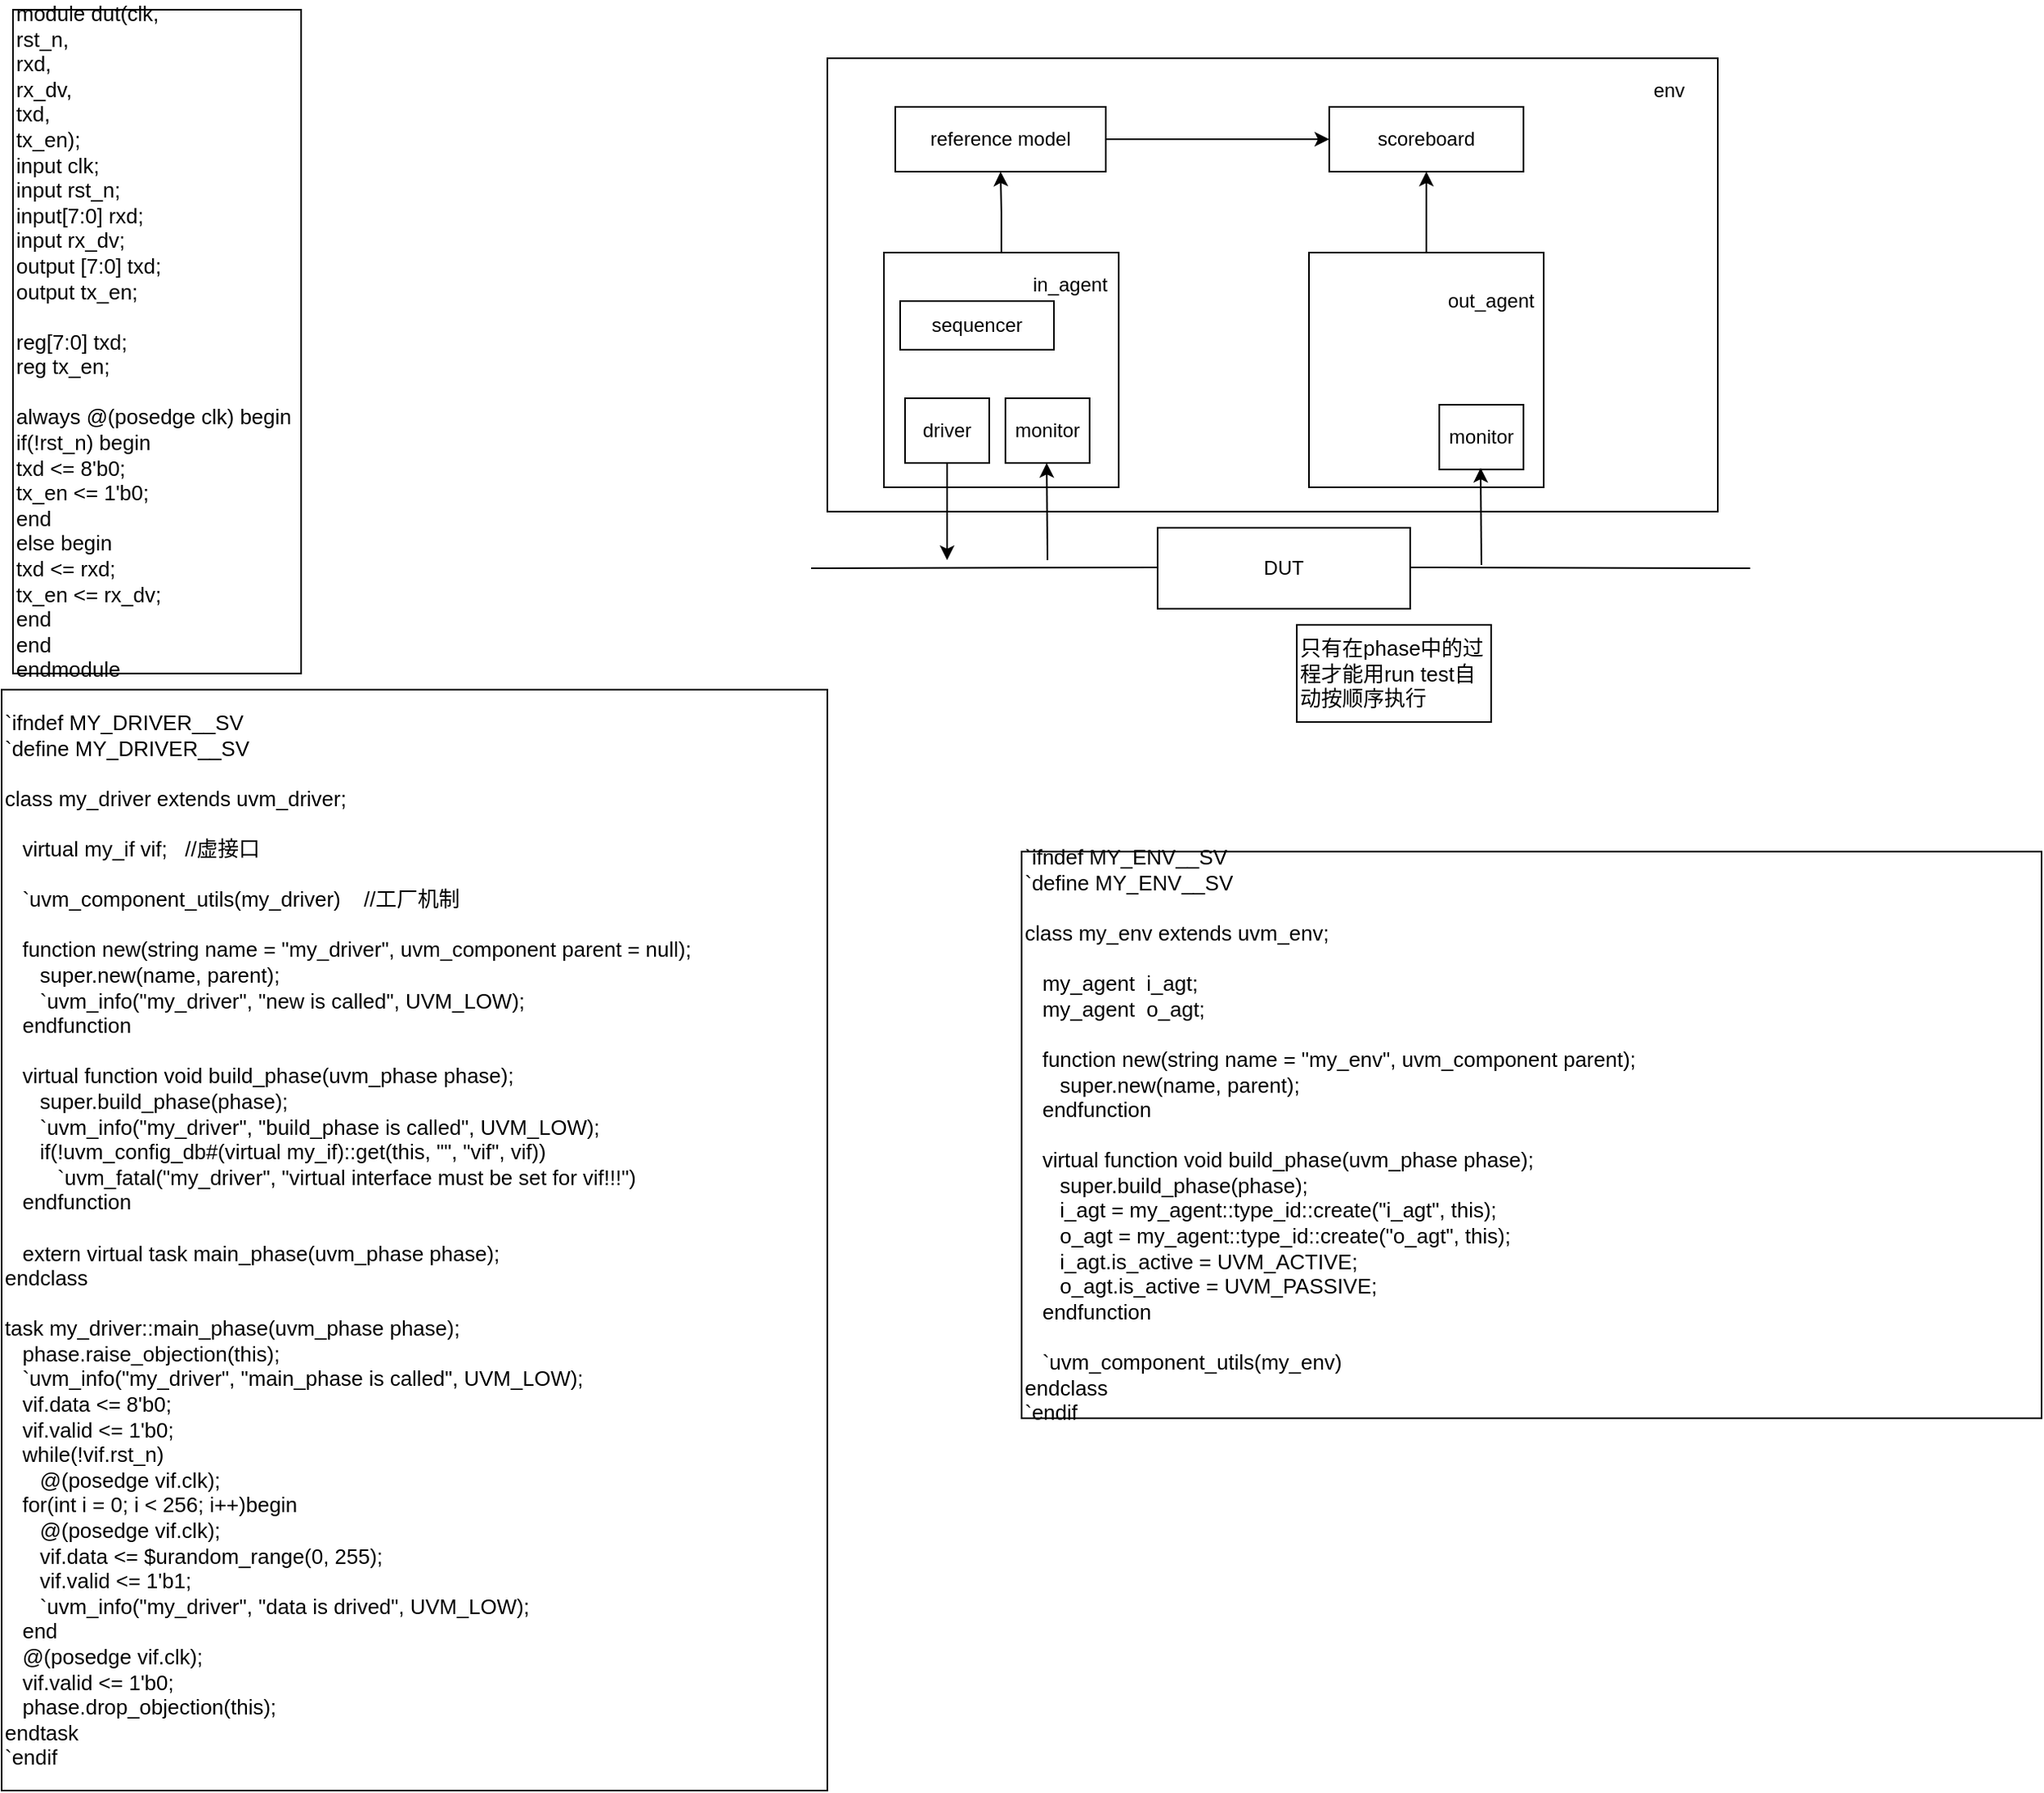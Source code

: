 <mxfile version="14.1.1" type="github">
  <diagram id="VvrQXZiGgJxXtHWpphrn" name="第 1 页">
    <mxGraphModel dx="1865" dy="524" grid="1" gridSize="10" guides="1" tooltips="1" connect="1" arrows="1" fold="1" page="1" pageScale="1" pageWidth="827" pageHeight="1169" math="0" shadow="0">
      <root>
        <mxCell id="0" />
        <mxCell id="1" parent="0" />
        <mxCell id="lT9_1T-F9tKFjYY36Jcc-4" value="" style="rounded=0;whiteSpace=wrap;html=1;" parent="1" vertex="1">
          <mxGeometry x="90" y="40" width="550" height="280" as="geometry" />
        </mxCell>
        <mxCell id="lT9_1T-F9tKFjYY36Jcc-1" value="DUT" style="rounded=0;whiteSpace=wrap;html=1;" parent="1" vertex="1">
          <mxGeometry x="294" y="330" width="156" height="50" as="geometry" />
        </mxCell>
        <mxCell id="lT9_1T-F9tKFjYY36Jcc-2" value="" style="endArrow=none;html=1;" parent="1" edge="1">
          <mxGeometry width="50" height="50" relative="1" as="geometry">
            <mxPoint x="80" y="355" as="sourcePoint" />
            <mxPoint x="294" y="354.5" as="targetPoint" />
          </mxGeometry>
        </mxCell>
        <mxCell id="lT9_1T-F9tKFjYY36Jcc-3" value="" style="endArrow=none;html=1;" parent="1" edge="1">
          <mxGeometry width="50" height="50" relative="1" as="geometry">
            <mxPoint x="450" y="354.5" as="sourcePoint" />
            <mxPoint x="660" y="355" as="targetPoint" />
          </mxGeometry>
        </mxCell>
        <mxCell id="lT9_1T-F9tKFjYY36Jcc-5" value="env" style="text;html=1;strokeColor=none;fillColor=none;align=center;verticalAlign=middle;whiteSpace=wrap;rounded=0;" parent="1" vertex="1">
          <mxGeometry x="590" y="50" width="40" height="20" as="geometry" />
        </mxCell>
        <mxCell id="lT9_1T-F9tKFjYY36Jcc-26" style="edgeStyle=orthogonalEdgeStyle;rounded=0;orthogonalLoop=1;jettySize=auto;html=1;entryX=0;entryY=0.5;entryDx=0;entryDy=0;" parent="1" source="lT9_1T-F9tKFjYY36Jcc-6" target="lT9_1T-F9tKFjYY36Jcc-14" edge="1">
          <mxGeometry relative="1" as="geometry" />
        </mxCell>
        <mxCell id="lT9_1T-F9tKFjYY36Jcc-6" value="reference model" style="rounded=0;whiteSpace=wrap;html=1;" parent="1" vertex="1">
          <mxGeometry x="132" y="70" width="130" height="40" as="geometry" />
        </mxCell>
        <mxCell id="lT9_1T-F9tKFjYY36Jcc-14" value="scoreboard" style="rounded=0;whiteSpace=wrap;html=1;" parent="1" vertex="1">
          <mxGeometry x="400" y="70" width="120" height="40" as="geometry" />
        </mxCell>
        <mxCell id="lT9_1T-F9tKFjYY36Jcc-27" style="edgeStyle=orthogonalEdgeStyle;rounded=0;orthogonalLoop=1;jettySize=auto;html=1;entryX=0.5;entryY=1;entryDx=0;entryDy=0;" parent="1" source="lT9_1T-F9tKFjYY36Jcc-15" target="lT9_1T-F9tKFjYY36Jcc-6" edge="1">
          <mxGeometry relative="1" as="geometry" />
        </mxCell>
        <mxCell id="lT9_1T-F9tKFjYY36Jcc-15" value="" style="whiteSpace=wrap;html=1;aspect=fixed;" parent="1" vertex="1">
          <mxGeometry x="125" y="160" width="145" height="145" as="geometry" />
        </mxCell>
        <mxCell id="lT9_1T-F9tKFjYY36Jcc-25" style="edgeStyle=orthogonalEdgeStyle;rounded=0;orthogonalLoop=1;jettySize=auto;html=1;entryX=0.5;entryY=1;entryDx=0;entryDy=0;" parent="1" source="lT9_1T-F9tKFjYY36Jcc-16" target="lT9_1T-F9tKFjYY36Jcc-14" edge="1">
          <mxGeometry relative="1" as="geometry" />
        </mxCell>
        <mxCell id="lT9_1T-F9tKFjYY36Jcc-16" value="" style="whiteSpace=wrap;html=1;aspect=fixed;" parent="1" vertex="1">
          <mxGeometry x="387.5" y="160" width="145" height="145" as="geometry" />
        </mxCell>
        <mxCell id="lT9_1T-F9tKFjYY36Jcc-17" value="in_agent" style="text;html=1;strokeColor=none;fillColor=none;align=center;verticalAlign=middle;whiteSpace=wrap;rounded=0;" parent="1" vertex="1">
          <mxGeometry x="220" y="170" width="40" height="20" as="geometry" />
        </mxCell>
        <mxCell id="lT9_1T-F9tKFjYY36Jcc-19" value="sequencer" style="rounded=0;whiteSpace=wrap;html=1;" parent="1" vertex="1">
          <mxGeometry x="135" y="190" width="95" height="30" as="geometry" />
        </mxCell>
        <mxCell id="lT9_1T-F9tKFjYY36Jcc-28" style="edgeStyle=orthogonalEdgeStyle;rounded=0;orthogonalLoop=1;jettySize=auto;html=1;" parent="1" source="lT9_1T-F9tKFjYY36Jcc-20" edge="1">
          <mxGeometry relative="1" as="geometry">
            <mxPoint x="164" y="350" as="targetPoint" />
          </mxGeometry>
        </mxCell>
        <UserObject label="driver" link="https://app.diagrams.net/#Hghr12345%2Ffirsttest%2Fmaster%2F%E5%AF%84%E5%AD%98%E5%99%A8%E8%AF%BB%E5%86%99%E9%AA%8C%E8%AF%81.drawio" id="lT9_1T-F9tKFjYY36Jcc-20">
          <mxCell style="rounded=0;whiteSpace=wrap;html=1;" parent="1" vertex="1">
            <mxGeometry x="138" y="250" width="52" height="40" as="geometry" />
          </mxCell>
        </UserObject>
        <mxCell id="lT9_1T-F9tKFjYY36Jcc-21" value="monitor" style="rounded=0;whiteSpace=wrap;html=1;" parent="1" vertex="1">
          <mxGeometry x="200" y="250" width="52" height="40" as="geometry" />
        </mxCell>
        <mxCell id="lT9_1T-F9tKFjYY36Jcc-23" value="monitor" style="rounded=0;whiteSpace=wrap;html=1;" parent="1" vertex="1">
          <mxGeometry x="468" y="254" width="52" height="40" as="geometry" />
        </mxCell>
        <mxCell id="lT9_1T-F9tKFjYY36Jcc-24" value="out_agent" style="text;html=1;strokeColor=none;fillColor=none;align=center;verticalAlign=middle;whiteSpace=wrap;rounded=0;" parent="1" vertex="1">
          <mxGeometry x="480" y="180" width="40" height="20" as="geometry" />
        </mxCell>
        <mxCell id="lT9_1T-F9tKFjYY36Jcc-29" value="" style="endArrow=classic;html=1;" parent="1" edge="1">
          <mxGeometry width="50" height="50" relative="1" as="geometry">
            <mxPoint x="226" y="350" as="sourcePoint" />
            <mxPoint x="225.5" y="290" as="targetPoint" />
          </mxGeometry>
        </mxCell>
        <mxCell id="lT9_1T-F9tKFjYY36Jcc-30" value="" style="endArrow=classic;html=1;" parent="1" edge="1">
          <mxGeometry width="50" height="50" relative="1" as="geometry">
            <mxPoint x="494" y="353" as="sourcePoint" />
            <mxPoint x="493.5" y="293" as="targetPoint" />
          </mxGeometry>
        </mxCell>
        <mxCell id="uRme-oSHl7LuD4Ypp3Qp-2" value="&lt;div style=&quot;font-size: 13px;&quot;&gt;module dut(clk,&amp;nbsp;&lt;/div&gt;&lt;div style=&quot;font-size: 13px;&quot;&gt;rst_n,&amp;nbsp;&lt;/div&gt;&lt;div style=&quot;font-size: 13px;&quot;&gt;rxd,&amp;nbsp;&lt;/div&gt;&lt;div style=&quot;font-size: 13px;&quot;&gt;rx_dv,&amp;nbsp;&lt;/div&gt;&lt;div style=&quot;font-size: 13px;&quot;&gt;txd,&amp;nbsp;&lt;/div&gt;&lt;div style=&quot;font-size: 13px;&quot;&gt;tx_en);&amp;nbsp;&lt;/div&gt;&lt;div style=&quot;font-size: 13px;&quot;&gt;input clk;&amp;nbsp;&lt;/div&gt;&lt;div style=&quot;font-size: 13px;&quot;&gt;input rst_n;&amp;nbsp;&lt;/div&gt;&lt;div style=&quot;font-size: 13px;&quot;&gt;input[7:0] rxd;&amp;nbsp;&lt;/div&gt;&lt;div style=&quot;font-size: 13px;&quot;&gt;input rx_dv;&amp;nbsp;&lt;/div&gt;&lt;div style=&quot;font-size: 13px;&quot;&gt;output [7:0] txd;&amp;nbsp;&lt;/div&gt;&lt;div style=&quot;font-size: 13px;&quot;&gt;output tx_en;&amp;nbsp;&lt;/div&gt;&lt;div style=&quot;font-size: 13px;&quot;&gt;&lt;br style=&quot;font-size: 13px;&quot;&gt;&lt;/div&gt;&lt;div style=&quot;font-size: 13px;&quot;&gt;reg[7:0] txd;&amp;nbsp;&lt;/div&gt;&lt;div style=&quot;font-size: 13px;&quot;&gt;reg tx_en;&amp;nbsp;&lt;/div&gt;&lt;div style=&quot;font-size: 13px;&quot;&gt;&lt;br style=&quot;font-size: 13px;&quot;&gt;&lt;/div&gt;&lt;div style=&quot;font-size: 13px;&quot;&gt;always @(posedge clk) begin&amp;nbsp;&lt;/div&gt;&lt;div style=&quot;font-size: 13px;&quot;&gt;&lt;span style=&quot;font-size: 13px;&quot;&gt;	&lt;/span&gt;if(!rst_n) begin&amp;nbsp;&lt;/div&gt;&lt;div style=&quot;font-size: 13px;&quot;&gt;&lt;span style=&quot;font-size: 13px;&quot;&gt;	&lt;/span&gt;txd &amp;lt;= 8&#39;b0;&amp;nbsp;&lt;/div&gt;&lt;div style=&quot;font-size: 13px;&quot;&gt;&lt;span style=&quot;font-size: 13px;&quot;&gt;	&lt;/span&gt;tx_en &amp;lt;= 1&#39;b0;&amp;nbsp;&lt;/div&gt;&lt;div style=&quot;font-size: 13px;&quot;&gt;&lt;span style=&quot;font-size: 13px;&quot;&gt;	&lt;/span&gt;end&amp;nbsp;&lt;/div&gt;&lt;div style=&quot;font-size: 13px;&quot;&gt;&lt;span style=&quot;font-size: 13px;&quot;&gt;	&lt;/span&gt;else begin&amp;nbsp;&lt;/div&gt;&lt;div style=&quot;font-size: 13px;&quot;&gt;&lt;span style=&quot;font-size: 13px;&quot;&gt;	&lt;/span&gt;txd &amp;lt;= rxd;&amp;nbsp;&lt;/div&gt;&lt;div style=&quot;font-size: 13px;&quot;&gt;&lt;span style=&quot;font-size: 13px;&quot;&gt;	&lt;/span&gt;tx_en &amp;lt;= rx_dv;&amp;nbsp;&lt;/div&gt;&lt;div style=&quot;font-size: 13px;&quot;&gt;&lt;span style=&quot;font-size: 13px;&quot;&gt;	&lt;/span&gt;end&amp;nbsp;&lt;/div&gt;&lt;div style=&quot;font-size: 13px;&quot;&gt;end&amp;nbsp;&lt;/div&gt;&lt;div style=&quot;font-size: 13px;&quot;&gt;endmodule&lt;/div&gt;" style="rounded=0;whiteSpace=wrap;html=1;fontSize=13;align=left;" vertex="1" parent="1">
          <mxGeometry x="-413" y="10" width="178" height="410" as="geometry" />
        </mxCell>
        <mxCell id="uRme-oSHl7LuD4Ypp3Qp-3" value="&lt;div&gt;&lt;div&gt;`ifndef MY_DRIVER__SV&lt;/div&gt;&lt;div&gt;`define MY_DRIVER__SV&lt;/div&gt;&lt;div&gt;&lt;br&gt;&lt;/div&gt;&lt;div&gt;class my_driver extends uvm_driver;&lt;/div&gt;&lt;div&gt;&lt;br&gt;&lt;/div&gt;&lt;div&gt;&amp;nbsp; &amp;nbsp;virtual my_if vif;&amp;nbsp; &amp;nbsp;//虚接口&lt;/div&gt;&lt;div&gt;&lt;br&gt;&lt;/div&gt;&lt;div&gt;&amp;nbsp; &amp;nbsp;`uvm_component_utils(my_driver)&amp;nbsp; &amp;nbsp; //工厂机制&lt;/div&gt;&lt;div&gt;&lt;br&gt;&lt;/div&gt;&lt;div&gt;&amp;nbsp; &amp;nbsp;function new(string name = &quot;my_driver&quot;, uvm_component parent = null);&lt;/div&gt;&lt;div&gt;&amp;nbsp; &amp;nbsp; &amp;nbsp; super.new(name, parent);&lt;/div&gt;&lt;div&gt;&amp;nbsp; &amp;nbsp; &amp;nbsp; `uvm_info(&quot;my_driver&quot;, &quot;new is called&quot;, UVM_LOW);&lt;/div&gt;&lt;div&gt;&amp;nbsp; &amp;nbsp;endfunction&lt;/div&gt;&lt;div&gt;&lt;br&gt;&lt;/div&gt;&lt;div&gt;&amp;nbsp; &amp;nbsp;virtual function void build_phase(uvm_phase phase);&lt;/div&gt;&lt;div&gt;&amp;nbsp; &amp;nbsp; &amp;nbsp; super.build_phase(phase);&lt;/div&gt;&lt;div&gt;&amp;nbsp; &amp;nbsp; &amp;nbsp; `uvm_info(&quot;my_driver&quot;, &quot;build_phase is called&quot;, UVM_LOW);&lt;/div&gt;&lt;div&gt;&amp;nbsp; &amp;nbsp; &amp;nbsp; if(!uvm_config_db#(virtual my_if)::get(this, &quot;&quot;, &quot;vif&quot;, vif))&lt;/div&gt;&lt;div&gt;&amp;nbsp; &amp;nbsp; &amp;nbsp; &amp;nbsp; &amp;nbsp;`uvm_fatal(&quot;my_driver&quot;, &quot;virtual interface must be set for vif!!!&quot;)&lt;/div&gt;&lt;div&gt;&amp;nbsp; &amp;nbsp;endfunction&lt;/div&gt;&lt;div&gt;&lt;br&gt;&lt;/div&gt;&lt;div&gt;&amp;nbsp; &amp;nbsp;extern virtual task main_phase(uvm_phase phase);&lt;/div&gt;&lt;div&gt;endclass&lt;/div&gt;&lt;div&gt;&lt;br&gt;&lt;/div&gt;&lt;div&gt;task my_driver::main_phase(uvm_phase phase);&lt;/div&gt;&lt;div&gt;&amp;nbsp; &amp;nbsp;phase.raise_objection(this);&lt;/div&gt;&lt;div&gt;&amp;nbsp; &amp;nbsp;`uvm_info(&quot;my_driver&quot;, &quot;main_phase is called&quot;, UVM_LOW);&lt;/div&gt;&lt;div&gt;&amp;nbsp; &amp;nbsp;vif.data &amp;lt;= 8&#39;b0;&amp;nbsp;&lt;/div&gt;&lt;div&gt;&amp;nbsp; &amp;nbsp;vif.valid &amp;lt;= 1&#39;b0;&lt;/div&gt;&lt;div&gt;&amp;nbsp; &amp;nbsp;while(!vif.rst_n)&lt;/div&gt;&lt;div&gt;&amp;nbsp; &amp;nbsp; &amp;nbsp; @(posedge vif.clk);&lt;/div&gt;&lt;div&gt;&amp;nbsp; &amp;nbsp;for(int i = 0; i &amp;lt; 256; i++)begin&lt;/div&gt;&lt;div&gt;&amp;nbsp; &amp;nbsp; &amp;nbsp; @(posedge vif.clk);&lt;/div&gt;&lt;div&gt;&amp;nbsp; &amp;nbsp; &amp;nbsp; vif.data &amp;lt;= $urandom_range(0, 255);&lt;/div&gt;&lt;div&gt;&amp;nbsp; &amp;nbsp; &amp;nbsp; vif.valid &amp;lt;= 1&#39;b1;&lt;/div&gt;&lt;div&gt;&amp;nbsp; &amp;nbsp; &amp;nbsp; `uvm_info(&quot;my_driver&quot;, &quot;data is drived&quot;, UVM_LOW);&lt;/div&gt;&lt;div&gt;&amp;nbsp; &amp;nbsp;end&lt;/div&gt;&lt;div&gt;&amp;nbsp; &amp;nbsp;@(posedge vif.clk);&lt;/div&gt;&lt;div&gt;&amp;nbsp; &amp;nbsp;vif.valid &amp;lt;= 1&#39;b0;&lt;/div&gt;&lt;div&gt;&amp;nbsp; &amp;nbsp;phase.drop_objection(this);&lt;/div&gt;&lt;div&gt;endtask&lt;/div&gt;&lt;div&gt;`endif&lt;/div&gt;&lt;/div&gt;" style="rounded=0;whiteSpace=wrap;html=1;fontSize=13;align=left;" vertex="1" parent="1">
          <mxGeometry x="-420" y="430" width="510" height="680" as="geometry" />
        </mxCell>
        <mxCell id="uRme-oSHl7LuD4Ypp3Qp-4" value="只有在phase中的过程才能用run test自动按顺序执行" style="rounded=0;whiteSpace=wrap;html=1;fontSize=13;align=left;" vertex="1" parent="1">
          <mxGeometry x="380" y="390" width="120" height="60" as="geometry" />
        </mxCell>
        <mxCell id="uRme-oSHl7LuD4Ypp3Qp-5" value="&lt;div&gt;`ifndef MY_ENV__SV&lt;/div&gt;&lt;div&gt;`define MY_ENV__SV&lt;/div&gt;&lt;div&gt;&lt;br&gt;&lt;/div&gt;&lt;div&gt;class my_env extends uvm_env;&lt;/div&gt;&lt;div&gt;&lt;br&gt;&lt;/div&gt;&lt;div&gt;&amp;nbsp; &amp;nbsp;my_agent&amp;nbsp; i_agt;&lt;/div&gt;&lt;div&gt;&amp;nbsp; &amp;nbsp;my_agent&amp;nbsp; o_agt;&lt;/div&gt;&lt;div&gt;&amp;nbsp; &amp;nbsp;&lt;/div&gt;&lt;div&gt;&amp;nbsp; &amp;nbsp;function new(string name = &quot;my_env&quot;, uvm_component parent);&lt;/div&gt;&lt;div&gt;&amp;nbsp; &amp;nbsp; &amp;nbsp; super.new(name, parent);&lt;/div&gt;&lt;div&gt;&amp;nbsp; &amp;nbsp;endfunction&lt;/div&gt;&lt;div&gt;&lt;br&gt;&lt;/div&gt;&lt;div&gt;&amp;nbsp; &amp;nbsp;virtual function void build_phase(uvm_phase phase);&lt;/div&gt;&lt;div&gt;&amp;nbsp; &amp;nbsp; &amp;nbsp; super.build_phase(phase);&lt;/div&gt;&lt;div&gt;&amp;nbsp; &amp;nbsp; &amp;nbsp; i_agt = my_agent::type_id::create(&quot;i_agt&quot;, this);&lt;/div&gt;&lt;div&gt;&amp;nbsp; &amp;nbsp; &amp;nbsp; o_agt = my_agent::type_id::create(&quot;o_agt&quot;, this);&lt;/div&gt;&lt;div&gt;&amp;nbsp; &amp;nbsp; &amp;nbsp; i_agt.is_active = UVM_ACTIVE;&lt;/div&gt;&lt;div&gt;&amp;nbsp; &amp;nbsp; &amp;nbsp; o_agt.is_active = UVM_PASSIVE;&lt;/div&gt;&lt;div&gt;&amp;nbsp; &amp;nbsp;endfunction&lt;/div&gt;&lt;div&gt;&lt;br&gt;&lt;/div&gt;&lt;div&gt;&amp;nbsp; &amp;nbsp;`uvm_component_utils(my_env)&lt;/div&gt;&lt;div&gt;endclass&lt;/div&gt;&lt;div&gt;`endif&lt;/div&gt;" style="rounded=0;whiteSpace=wrap;html=1;fontSize=13;align=left;" vertex="1" parent="1">
          <mxGeometry x="210" y="530" width="630" height="350" as="geometry" />
        </mxCell>
      </root>
    </mxGraphModel>
  </diagram>
</mxfile>
